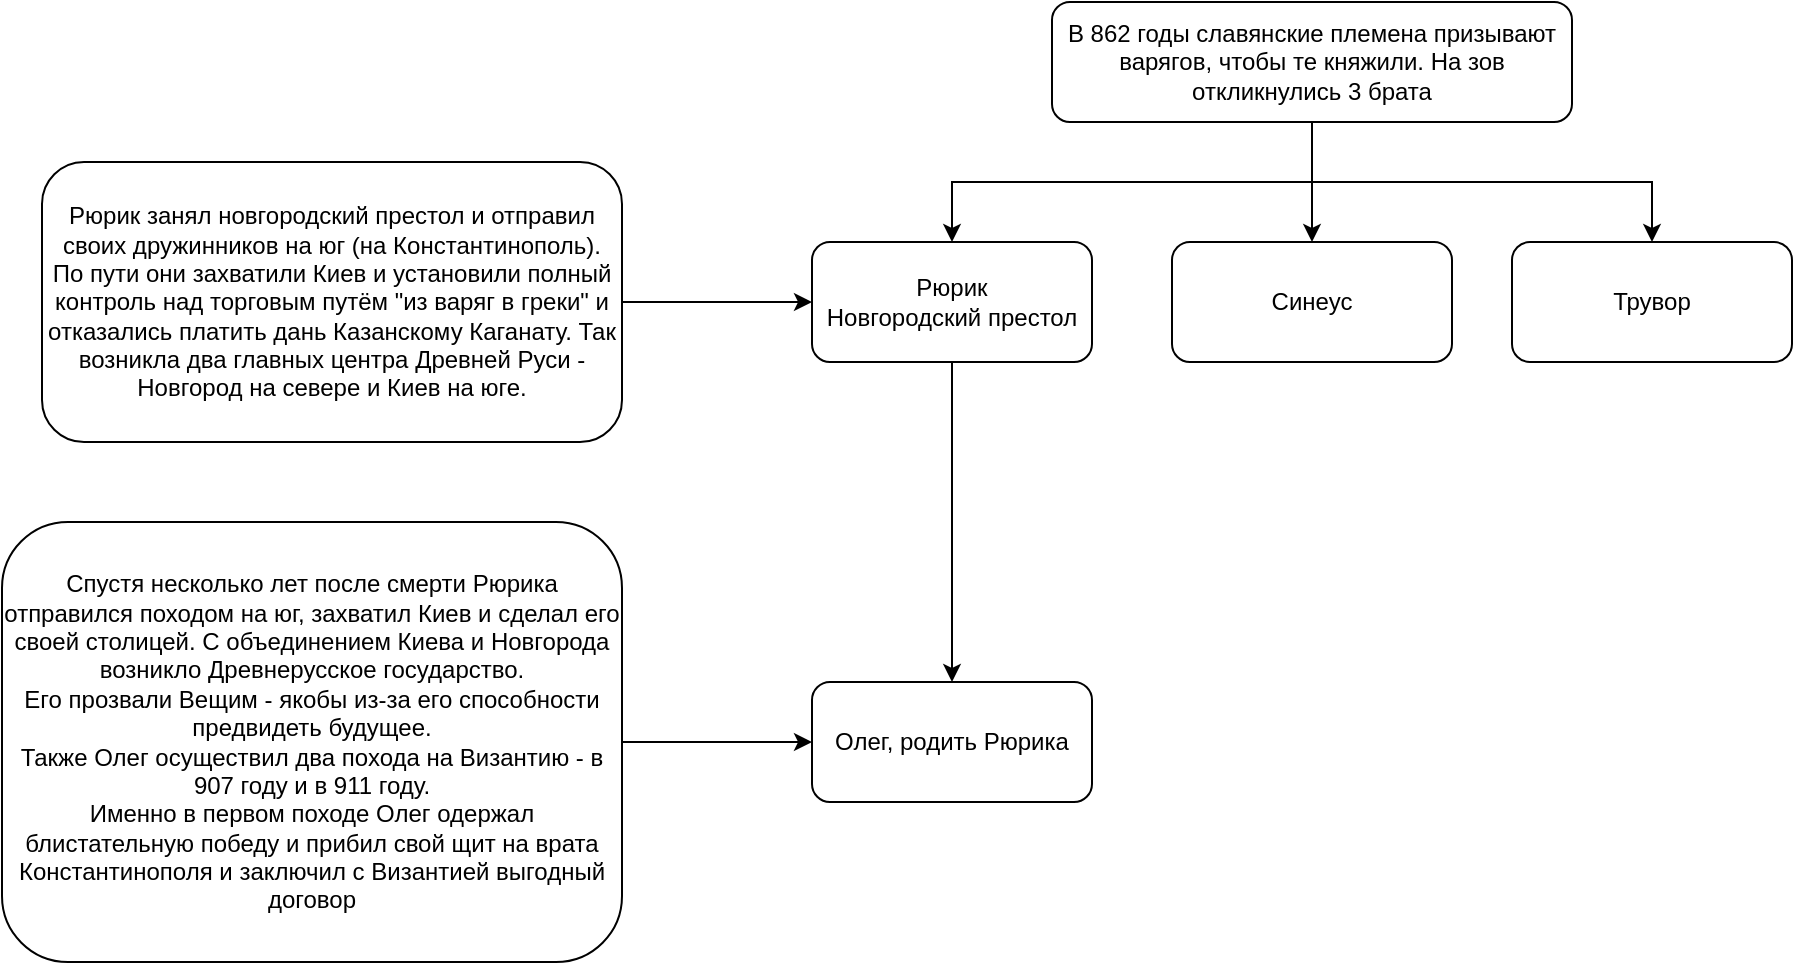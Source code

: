 <mxfile version="26.1.0">
  <diagram name="Страница — 1" id="h39BrPKxuDMGDi6YM3mU">
    <mxGraphModel dx="2199" dy="1162" grid="1" gridSize="10" guides="1" tooltips="1" connect="1" arrows="1" fold="1" page="1" pageScale="1" pageWidth="827" pageHeight="1169" math="0" shadow="0">
      <root>
        <mxCell id="0" />
        <mxCell id="1" parent="0" />
        <mxCell id="cseGOAcBCH44NVd2no2V-6" value="" style="edgeStyle=orthogonalEdgeStyle;rounded=0;orthogonalLoop=1;jettySize=auto;html=1;" edge="1" parent="1" source="cseGOAcBCH44NVd2no2V-1" target="cseGOAcBCH44NVd2no2V-4">
          <mxGeometry relative="1" as="geometry" />
        </mxCell>
        <mxCell id="cseGOAcBCH44NVd2no2V-7" style="edgeStyle=orthogonalEdgeStyle;rounded=0;orthogonalLoop=1;jettySize=auto;html=1;exitX=0.5;exitY=1;exitDx=0;exitDy=0;entryX=0.5;entryY=0;entryDx=0;entryDy=0;" edge="1" parent="1" source="cseGOAcBCH44NVd2no2V-1" target="cseGOAcBCH44NVd2no2V-3">
          <mxGeometry relative="1" as="geometry" />
        </mxCell>
        <mxCell id="cseGOAcBCH44NVd2no2V-8" style="edgeStyle=orthogonalEdgeStyle;rounded=0;orthogonalLoop=1;jettySize=auto;html=1;exitX=0.5;exitY=1;exitDx=0;exitDy=0;entryX=0.5;entryY=0;entryDx=0;entryDy=0;" edge="1" parent="1" source="cseGOAcBCH44NVd2no2V-1" target="cseGOAcBCH44NVd2no2V-5">
          <mxGeometry relative="1" as="geometry" />
        </mxCell>
        <mxCell id="cseGOAcBCH44NVd2no2V-1" value="В 862 годы славянские племена призывают варягов, чтобы те княжили. На зов откликнулись 3 брата" style="rounded=1;whiteSpace=wrap;html=1;" vertex="1" parent="1">
          <mxGeometry x="325" y="160" width="260" height="60" as="geometry" />
        </mxCell>
        <mxCell id="cseGOAcBCH44NVd2no2V-12" style="edgeStyle=orthogonalEdgeStyle;rounded=0;orthogonalLoop=1;jettySize=auto;html=1;exitX=0.5;exitY=1;exitDx=0;exitDy=0;entryX=0.5;entryY=0;entryDx=0;entryDy=0;" edge="1" parent="1" source="cseGOAcBCH44NVd2no2V-3" target="cseGOAcBCH44NVd2no2V-11">
          <mxGeometry relative="1" as="geometry" />
        </mxCell>
        <mxCell id="cseGOAcBCH44NVd2no2V-3" value="Рюрик&lt;div&gt;Новгородский престол&lt;/div&gt;" style="rounded=1;whiteSpace=wrap;html=1;" vertex="1" parent="1">
          <mxGeometry x="205" y="280" width="140" height="60" as="geometry" />
        </mxCell>
        <mxCell id="cseGOAcBCH44NVd2no2V-4" value="Синеус" style="rounded=1;whiteSpace=wrap;html=1;" vertex="1" parent="1">
          <mxGeometry x="385" y="280" width="140" height="60" as="geometry" />
        </mxCell>
        <mxCell id="cseGOAcBCH44NVd2no2V-5" value="Трувор" style="rounded=1;whiteSpace=wrap;html=1;" vertex="1" parent="1">
          <mxGeometry x="555" y="280" width="140" height="60" as="geometry" />
        </mxCell>
        <mxCell id="cseGOAcBCH44NVd2no2V-10" style="edgeStyle=orthogonalEdgeStyle;rounded=0;orthogonalLoop=1;jettySize=auto;html=1;" edge="1" parent="1" source="cseGOAcBCH44NVd2no2V-9" target="cseGOAcBCH44NVd2no2V-3">
          <mxGeometry relative="1" as="geometry" />
        </mxCell>
        <mxCell id="cseGOAcBCH44NVd2no2V-9" value="Рюрик занял новгородский престол и отправил своих дружинников на юг (на Константинополь).&lt;div&gt;По пути они захватили Киев и установили полный контроль над торговым путём &quot;из варяг в греки&quot; и отказались платить дань Казанскому Каганату. Так возникла два главных центра Древней Руси - Новгород на севере и Киев на юге.&lt;/div&gt;" style="rounded=1;whiteSpace=wrap;html=1;" vertex="1" parent="1">
          <mxGeometry x="-180" y="240" width="290" height="140" as="geometry" />
        </mxCell>
        <mxCell id="cseGOAcBCH44NVd2no2V-11" value="Олег, родить Рюрика" style="rounded=1;whiteSpace=wrap;html=1;" vertex="1" parent="1">
          <mxGeometry x="205" y="500" width="140" height="60" as="geometry" />
        </mxCell>
        <mxCell id="cseGOAcBCH44NVd2no2V-15" style="edgeStyle=orthogonalEdgeStyle;rounded=0;orthogonalLoop=1;jettySize=auto;html=1;exitX=1;exitY=0.5;exitDx=0;exitDy=0;" edge="1" parent="1" source="cseGOAcBCH44NVd2no2V-13" target="cseGOAcBCH44NVd2no2V-11">
          <mxGeometry relative="1" as="geometry" />
        </mxCell>
        <mxCell id="cseGOAcBCH44NVd2no2V-13" value="Спустя несколько лет после смерти Рюрика отправился походом на юг, захватил Киев и сделал его своей столицей. С объединением Киева и Новгорода возникло Древнерусское государство.&lt;div&gt;Его прозвали Вещим - якобы из-за его способности предвидеть будущее.&lt;/div&gt;&lt;div&gt;Также Олег осуществил два похода на Византию - в 907 году и в 911 году.&lt;/div&gt;&lt;div&gt;Именно в первом походе Олег одержал блистательную победу и прибил свой щит на врата Константинополя и заключил с Византией выгодный договор&lt;/div&gt;" style="rounded=1;whiteSpace=wrap;html=1;" vertex="1" parent="1">
          <mxGeometry x="-200" y="420" width="310" height="220" as="geometry" />
        </mxCell>
      </root>
    </mxGraphModel>
  </diagram>
</mxfile>
